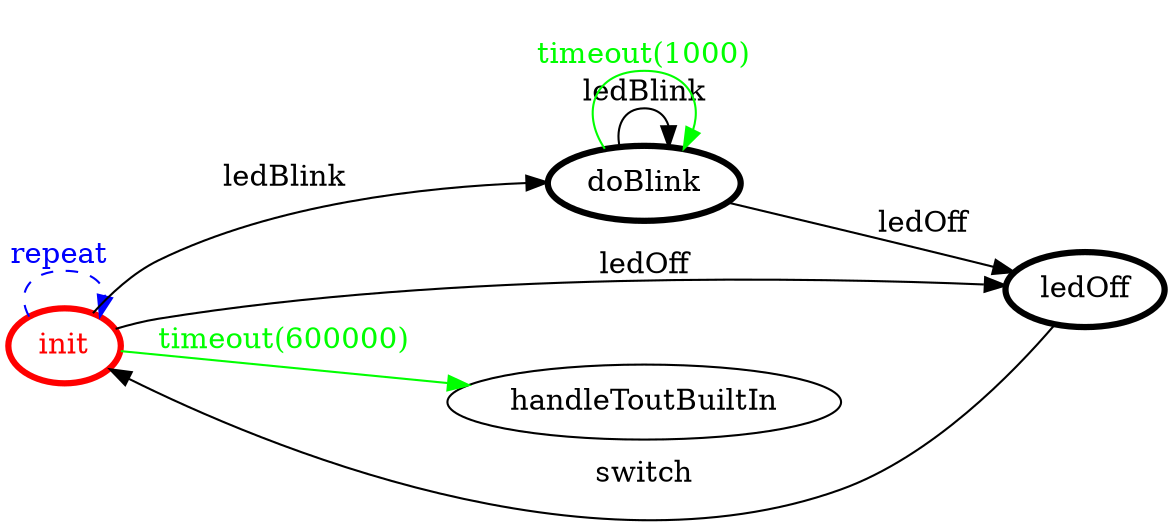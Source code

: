 /*
*
* A GraphViz DOT FSM description 
* Please use a GraphViz visualizer (like http://www.webgraphviz.com)
*  
*/

digraph finite_state_machine {
	rankdir=LR
	size="8,5"
	
	init [ color = red ][ fontcolor = red ][ penwidth = 3 ]
	doBlink [ color = black ][ fontcolor = black ][ penwidth = 3 ]
	ledOff [ color = black ][ fontcolor = black ][ penwidth = 3 ]
	
	init -> handleToutBuiltIn [ label = "timeout(600000)" ][ color = green ][ fontcolor = green ]
	ledOff -> init [ label = "switch" ][ color = black ][ fontcolor = black ]
	init -> init [ label = "repeat "][ style = dashed ][ color = blue ][ fontcolor = blue ]
	init -> ledOff [ label = "ledOff" ][ color = black ][ fontcolor = black ]
	init -> doBlink [ label = "ledBlink" ][ color = black ][ fontcolor = black ]
	doBlink -> doBlink [ label = "ledBlink" ][ color = black ][ fontcolor = black ]
	doBlink -> doBlink [ label = "timeout(1000)" ][ color = green ][ fontcolor = green ]
	doBlink -> ledOff [ label = "ledOff" ][ color = black ][ fontcolor = black ]
}
